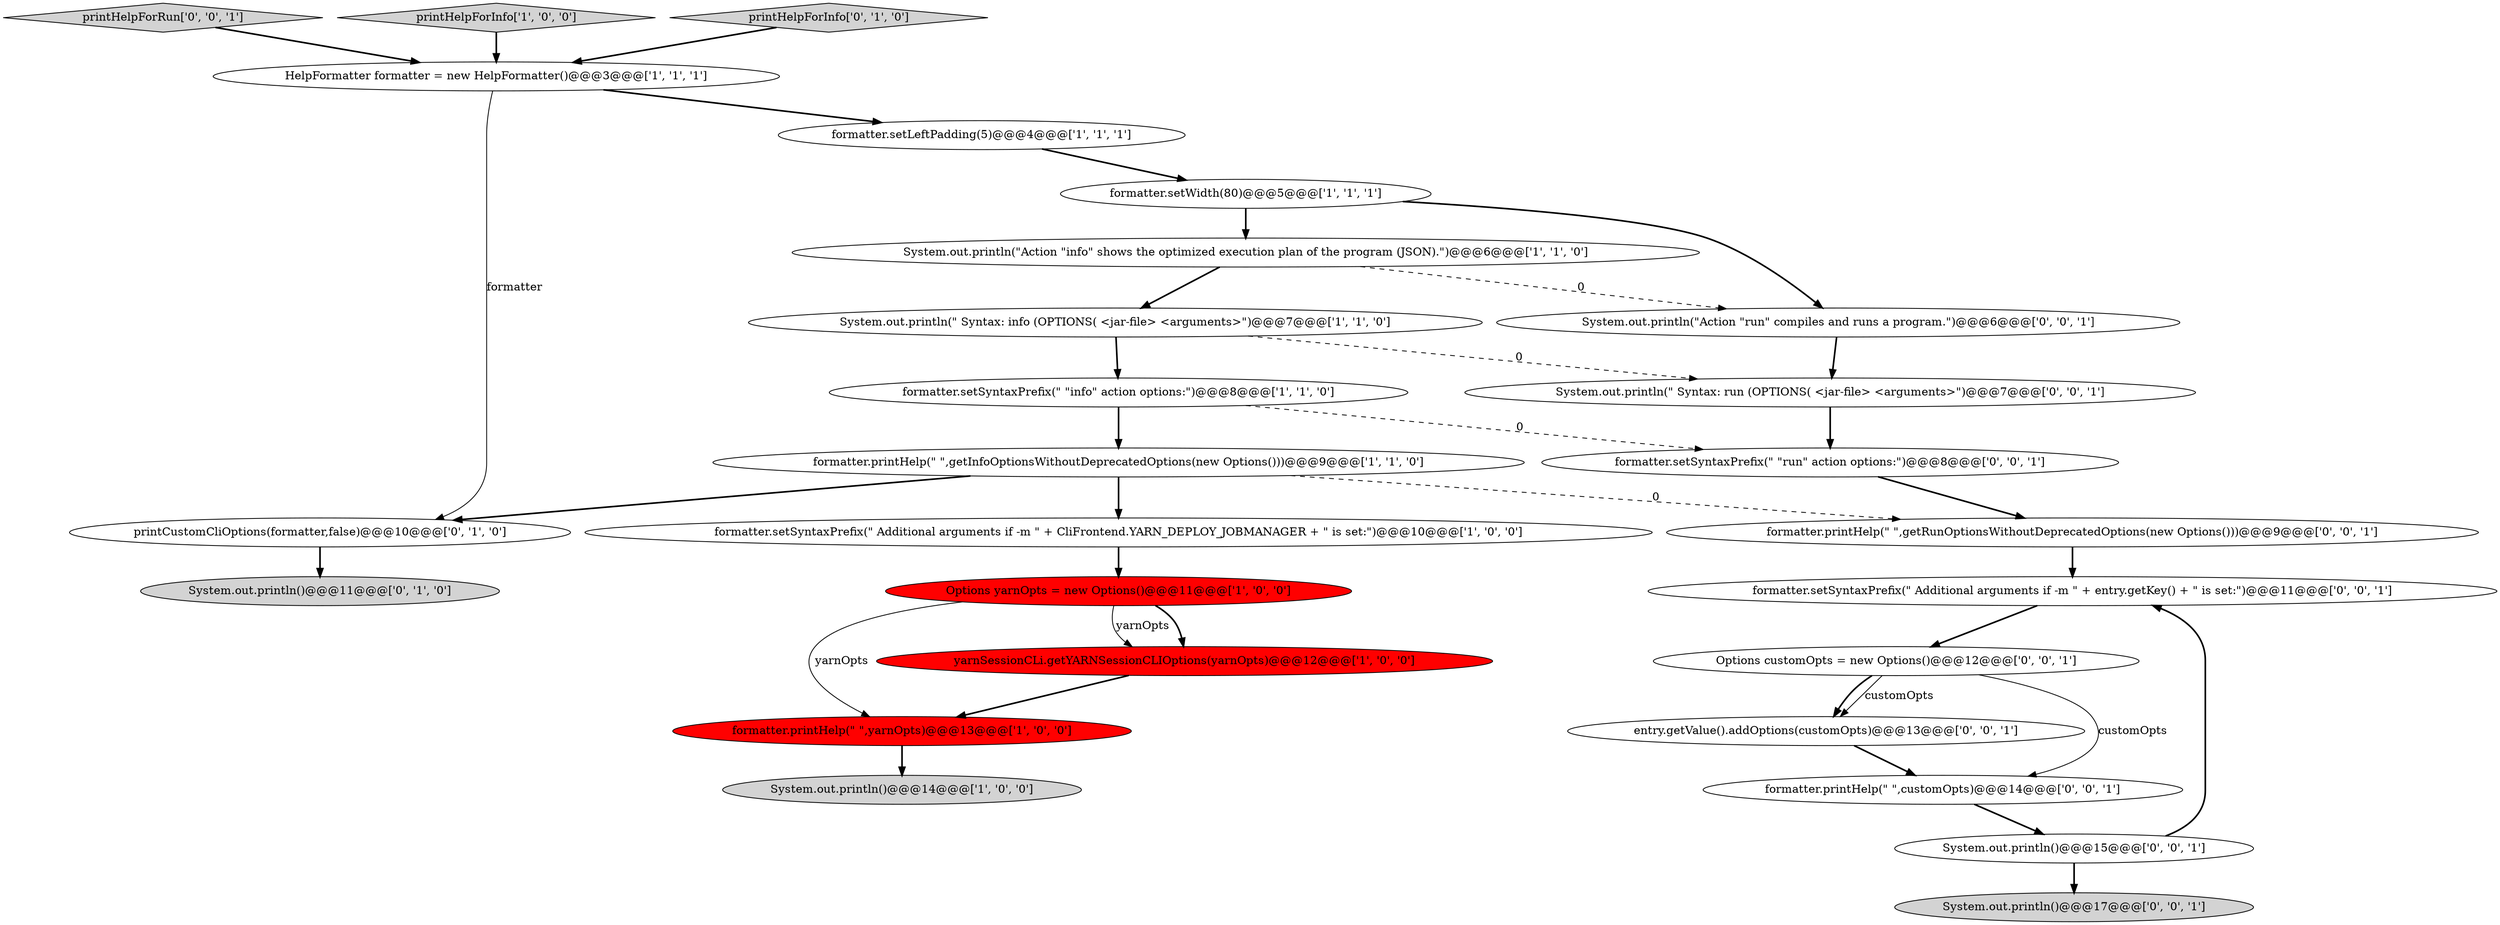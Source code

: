 digraph {
19 [style = filled, label = "formatter.setSyntaxPrefix(\" \"run\" action options:\")@@@8@@@['0', '0', '1']", fillcolor = white, shape = ellipse image = "AAA0AAABBB3BBB"];
9 [style = filled, label = "Options yarnOpts = new Options()@@@11@@@['1', '0', '0']", fillcolor = red, shape = ellipse image = "AAA1AAABBB1BBB"];
11 [style = filled, label = "formatter.printHelp(\" \",yarnOpts)@@@13@@@['1', '0', '0']", fillcolor = red, shape = ellipse image = "AAA1AAABBB1BBB"];
10 [style = filled, label = "yarnSessionCLi.getYARNSessionCLIOptions(yarnOpts)@@@12@@@['1', '0', '0']", fillcolor = red, shape = ellipse image = "AAA1AAABBB1BBB"];
16 [style = filled, label = "System.out.println(\" Syntax: run (OPTIONS( <jar-file> <arguments>\")@@@7@@@['0', '0', '1']", fillcolor = white, shape = ellipse image = "AAA0AAABBB3BBB"];
14 [style = filled, label = "System.out.println()@@@11@@@['0', '1', '0']", fillcolor = lightgray, shape = ellipse image = "AAA0AAABBB2BBB"];
22 [style = filled, label = "printHelpForRun['0', '0', '1']", fillcolor = lightgray, shape = diamond image = "AAA0AAABBB3BBB"];
6 [style = filled, label = "System.out.println(\" Syntax: info (OPTIONS( <jar-file> <arguments>\")@@@7@@@['1', '1', '0']", fillcolor = white, shape = ellipse image = "AAA0AAABBB1BBB"];
23 [style = filled, label = "formatter.printHelp(\" \",customOpts)@@@14@@@['0', '0', '1']", fillcolor = white, shape = ellipse image = "AAA0AAABBB3BBB"];
20 [style = filled, label = "System.out.println()@@@17@@@['0', '0', '1']", fillcolor = lightgray, shape = ellipse image = "AAA0AAABBB3BBB"];
3 [style = filled, label = "formatter.printHelp(\" \",getInfoOptionsWithoutDeprecatedOptions(new Options()))@@@9@@@['1', '1', '0']", fillcolor = white, shape = ellipse image = "AAA0AAABBB1BBB"];
2 [style = filled, label = "printHelpForInfo['1', '0', '0']", fillcolor = lightgray, shape = diamond image = "AAA0AAABBB1BBB"];
12 [style = filled, label = "System.out.println(\"Action \"info\" shows the optimized execution plan of the program (JSON).\")@@@6@@@['1', '1', '0']", fillcolor = white, shape = ellipse image = "AAA0AAABBB1BBB"];
18 [style = filled, label = "Options customOpts = new Options()@@@12@@@['0', '0', '1']", fillcolor = white, shape = ellipse image = "AAA0AAABBB3BBB"];
15 [style = filled, label = "printHelpForInfo['0', '1', '0']", fillcolor = lightgray, shape = diamond image = "AAA0AAABBB2BBB"];
7 [style = filled, label = "formatter.setSyntaxPrefix(\" Additional arguments if -m \" + CliFrontend.YARN_DEPLOY_JOBMANAGER + \" is set:\")@@@10@@@['1', '0', '0']", fillcolor = white, shape = ellipse image = "AAA0AAABBB1BBB"];
17 [style = filled, label = "System.out.println(\"Action \"run\" compiles and runs a program.\")@@@6@@@['0', '0', '1']", fillcolor = white, shape = ellipse image = "AAA0AAABBB3BBB"];
24 [style = filled, label = "formatter.printHelp(\" \",getRunOptionsWithoutDeprecatedOptions(new Options()))@@@9@@@['0', '0', '1']", fillcolor = white, shape = ellipse image = "AAA0AAABBB3BBB"];
5 [style = filled, label = "formatter.setSyntaxPrefix(\" \"info\" action options:\")@@@8@@@['1', '1', '0']", fillcolor = white, shape = ellipse image = "AAA0AAABBB1BBB"];
21 [style = filled, label = "entry.getValue().addOptions(customOpts)@@@13@@@['0', '0', '1']", fillcolor = white, shape = ellipse image = "AAA0AAABBB3BBB"];
1 [style = filled, label = "formatter.setWidth(80)@@@5@@@['1', '1', '1']", fillcolor = white, shape = ellipse image = "AAA0AAABBB1BBB"];
13 [style = filled, label = "printCustomCliOptions(formatter,false)@@@10@@@['0', '1', '0']", fillcolor = white, shape = ellipse image = "AAA0AAABBB2BBB"];
0 [style = filled, label = "HelpFormatter formatter = new HelpFormatter()@@@3@@@['1', '1', '1']", fillcolor = white, shape = ellipse image = "AAA0AAABBB1BBB"];
26 [style = filled, label = "System.out.println()@@@15@@@['0', '0', '1']", fillcolor = white, shape = ellipse image = "AAA0AAABBB3BBB"];
8 [style = filled, label = "formatter.setLeftPadding(5)@@@4@@@['1', '1', '1']", fillcolor = white, shape = ellipse image = "AAA0AAABBB1BBB"];
25 [style = filled, label = "formatter.setSyntaxPrefix(\" Additional arguments if -m \" + entry.getKey() + \" is set:\")@@@11@@@['0', '0', '1']", fillcolor = white, shape = ellipse image = "AAA0AAABBB3BBB"];
4 [style = filled, label = "System.out.println()@@@14@@@['1', '0', '0']", fillcolor = lightgray, shape = ellipse image = "AAA0AAABBB1BBB"];
5->3 [style = bold, label=""];
26->25 [style = bold, label=""];
11->4 [style = bold, label=""];
3->24 [style = dashed, label="0"];
25->18 [style = bold, label=""];
23->26 [style = bold, label=""];
12->17 [style = dashed, label="0"];
26->20 [style = bold, label=""];
18->23 [style = solid, label="customOpts"];
9->10 [style = bold, label=""];
16->19 [style = bold, label=""];
12->6 [style = bold, label=""];
1->17 [style = bold, label=""];
19->24 [style = bold, label=""];
7->9 [style = bold, label=""];
8->1 [style = bold, label=""];
6->5 [style = bold, label=""];
2->0 [style = bold, label=""];
6->16 [style = dashed, label="0"];
22->0 [style = bold, label=""];
3->7 [style = bold, label=""];
0->13 [style = solid, label="formatter"];
18->21 [style = solid, label="customOpts"];
24->25 [style = bold, label=""];
15->0 [style = bold, label=""];
0->8 [style = bold, label=""];
1->12 [style = bold, label=""];
3->13 [style = bold, label=""];
18->21 [style = bold, label=""];
9->10 [style = solid, label="yarnOpts"];
5->19 [style = dashed, label="0"];
21->23 [style = bold, label=""];
13->14 [style = bold, label=""];
9->11 [style = solid, label="yarnOpts"];
17->16 [style = bold, label=""];
10->11 [style = bold, label=""];
}
